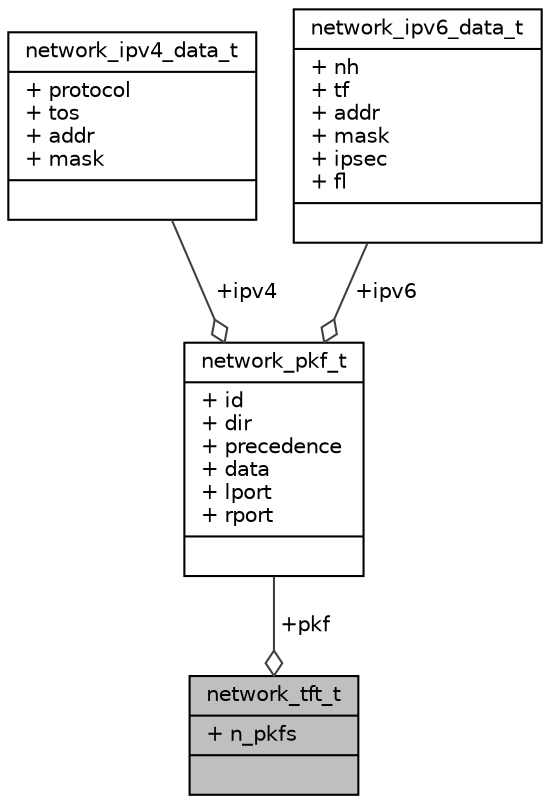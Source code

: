 digraph "network_tft_t"
{
 // LATEX_PDF_SIZE
  edge [fontname="Helvetica",fontsize="10",labelfontname="Helvetica",labelfontsize="10"];
  node [fontname="Helvetica",fontsize="10",shape=record];
  Node1 [label="{network_tft_t\n|+ n_pkfs\l|}",height=0.2,width=0.4,color="black", fillcolor="grey75", style="filled", fontcolor="black",tooltip=" "];
  Node2 -> Node1 [color="grey25",fontsize="10",style="solid",label=" +pkf" ,arrowhead="odiamond",fontname="Helvetica"];
  Node2 [label="{network_pkf_t\n|+ id\l+ dir\l+ precedence\l+ data\l+ lport\l+ rport\l|}",height=0.2,width=0.4,color="black", fillcolor="white", style="filled",URL="$structnetwork__pkf__t.html",tooltip=" "];
  Node3 -> Node2 [color="grey25",fontsize="10",style="solid",label=" +ipv4" ,arrowhead="odiamond",fontname="Helvetica"];
  Node3 [label="{network_ipv4_data_t\n|+ protocol\l+ tos\l+ addr\l+ mask\l|}",height=0.2,width=0.4,color="black", fillcolor="white", style="filled",URL="$structnetwork__ipv4__data__t.html",tooltip=" "];
  Node4 -> Node2 [color="grey25",fontsize="10",style="solid",label=" +ipv6" ,arrowhead="odiamond",fontname="Helvetica"];
  Node4 [label="{network_ipv6_data_t\n|+ nh\l+ tf\l+ addr\l+ mask\l+ ipsec\l+ fl\l|}",height=0.2,width=0.4,color="black", fillcolor="white", style="filled",URL="$structnetwork__ipv6__data__t.html",tooltip=" "];
}
